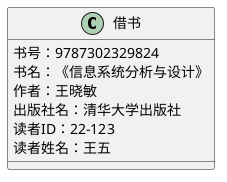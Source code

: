 @startuml

class 借书{
书号：9787302329824
书名：《信息系统分析与设计》
作者：王晓敏
出版社名：清华大学出版社
读者ID：22-123
读者姓名：王五
}
@enduml
